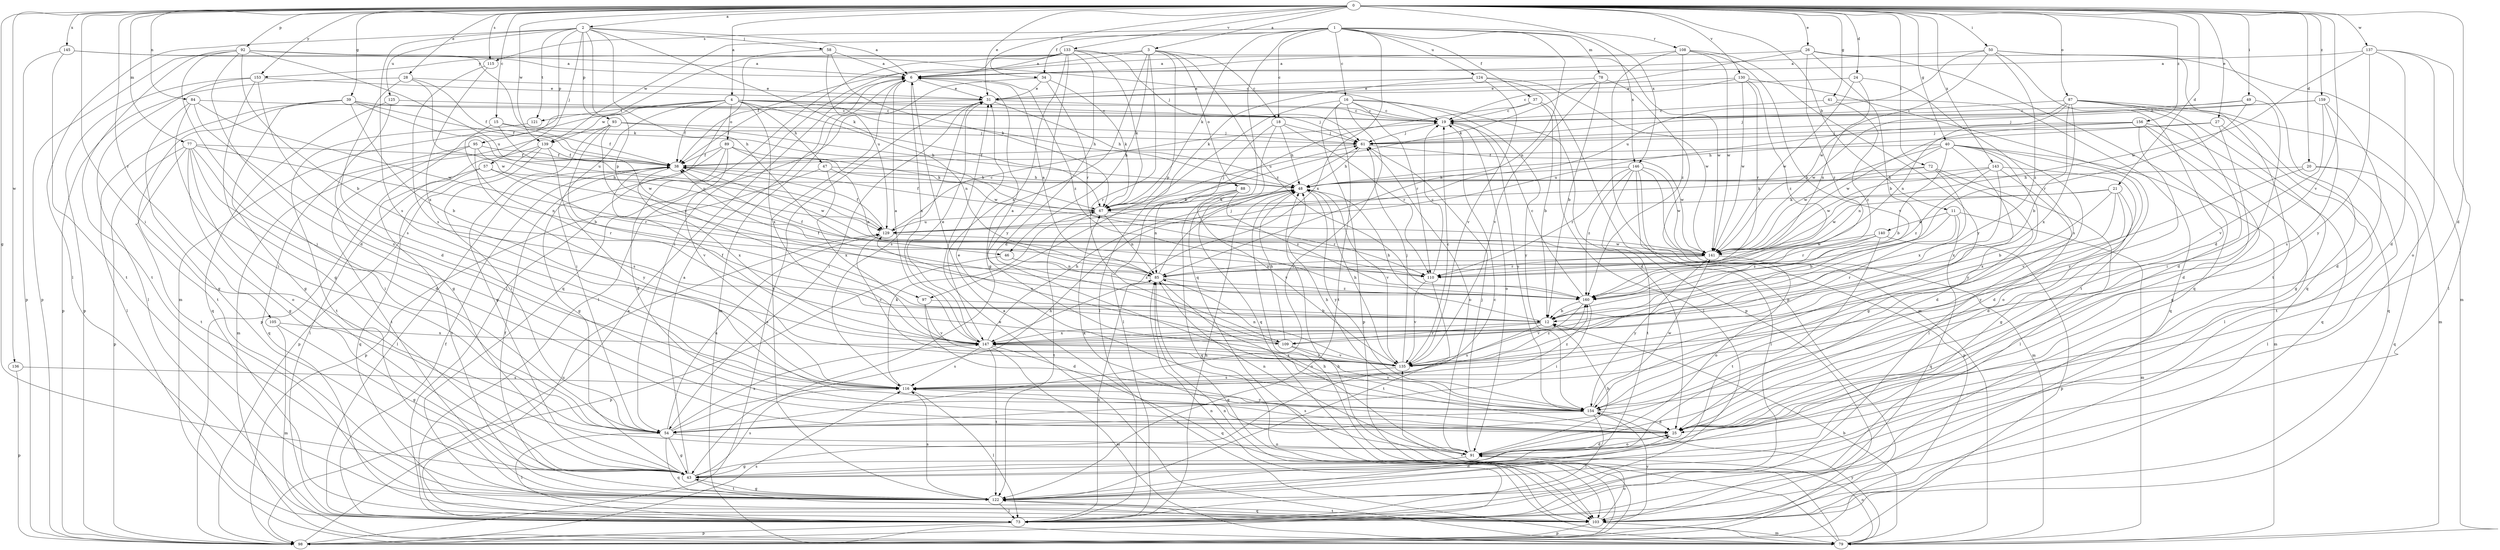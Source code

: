 strict digraph  {
0;
1;
2;
3;
4;
6;
11;
12;
15;
16;
18;
19;
20;
21;
24;
25;
26;
27;
28;
31;
34;
37;
38;
39;
40;
41;
43;
46;
47;
48;
49;
50;
54;
57;
58;
61;
67;
72;
73;
77;
78;
79;
84;
85;
87;
88;
89;
91;
92;
93;
95;
97;
98;
103;
105;
108;
109;
110;
115;
116;
121;
122;
124;
125;
129;
130;
133;
135;
136;
137;
139;
140;
141;
143;
145;
146;
147;
153;
154;
156;
159;
160;
0 -> 2  [label=a];
0 -> 3  [label=a];
0 -> 4  [label=a];
0 -> 11  [label=b];
0 -> 15  [label=c];
0 -> 20  [label=d];
0 -> 21  [label=d];
0 -> 24  [label=d];
0 -> 25  [label=d];
0 -> 26  [label=e];
0 -> 27  [label=e];
0 -> 28  [label=e];
0 -> 31  [label=e];
0 -> 34  [label=f];
0 -> 39  [label=g];
0 -> 40  [label=g];
0 -> 41  [label=g];
0 -> 43  [label=g];
0 -> 49  [label=i];
0 -> 50  [label=i];
0 -> 54  [label=i];
0 -> 72  [label=l];
0 -> 77  [label=m];
0 -> 84  [label=n];
0 -> 87  [label=o];
0 -> 92  [label=p];
0 -> 105  [label=r];
0 -> 115  [label=s];
0 -> 130  [label=v];
0 -> 133  [label=v];
0 -> 135  [label=v];
0 -> 136  [label=w];
0 -> 137  [label=w];
0 -> 139  [label=w];
0 -> 143  [label=x];
0 -> 145  [label=x];
0 -> 146  [label=x];
0 -> 153  [label=y];
0 -> 156  [label=z];
0 -> 159  [label=z];
1 -> 16  [label=c];
1 -> 18  [label=c];
1 -> 34  [label=f];
1 -> 37  [label=f];
1 -> 67  [label=k];
1 -> 78  [label=m];
1 -> 85  [label=n];
1 -> 103  [label=q];
1 -> 108  [label=r];
1 -> 115  [label=s];
1 -> 124  [label=u];
1 -> 139  [label=w];
1 -> 146  [label=x];
1 -> 147  [label=x];
2 -> 6  [label=a];
2 -> 46  [label=h];
2 -> 57  [label=j];
2 -> 58  [label=j];
2 -> 67  [label=k];
2 -> 73  [label=l];
2 -> 93  [label=p];
2 -> 95  [label=p];
2 -> 97  [label=p];
2 -> 116  [label=s];
2 -> 121  [label=t];
2 -> 125  [label=u];
3 -> 18  [label=c];
3 -> 38  [label=f];
3 -> 43  [label=g];
3 -> 46  [label=h];
3 -> 88  [label=o];
3 -> 97  [label=p];
3 -> 109  [label=r];
3 -> 153  [label=y];
3 -> 160  [label=z];
4 -> 19  [label=c];
4 -> 38  [label=f];
4 -> 47  [label=h];
4 -> 48  [label=h];
4 -> 54  [label=i];
4 -> 61  [label=j];
4 -> 85  [label=n];
4 -> 89  [label=o];
4 -> 98  [label=p];
4 -> 121  [label=t];
4 -> 139  [label=w];
4 -> 147  [label=x];
6 -> 31  [label=e];
6 -> 79  [label=m];
6 -> 122  [label=t];
6 -> 147  [label=x];
6 -> 160  [label=z];
11 -> 12  [label=b];
11 -> 79  [label=m];
11 -> 103  [label=q];
11 -> 109  [label=r];
11 -> 140  [label=w];
12 -> 48  [label=h];
12 -> 109  [label=r];
12 -> 116  [label=s];
12 -> 147  [label=x];
15 -> 38  [label=f];
15 -> 61  [label=j];
15 -> 109  [label=r];
15 -> 141  [label=w];
16 -> 19  [label=c];
16 -> 25  [label=d];
16 -> 54  [label=i];
16 -> 73  [label=l];
16 -> 98  [label=p];
16 -> 110  [label=r];
16 -> 122  [label=t];
16 -> 154  [label=y];
18 -> 48  [label=h];
18 -> 61  [label=j];
18 -> 73  [label=l];
18 -> 103  [label=q];
18 -> 110  [label=r];
19 -> 61  [label=j];
19 -> 91  [label=o];
19 -> 154  [label=y];
20 -> 48  [label=h];
20 -> 73  [label=l];
20 -> 103  [label=q];
20 -> 135  [label=v];
21 -> 12  [label=b];
21 -> 25  [label=d];
21 -> 67  [label=k];
21 -> 141  [label=w];
21 -> 147  [label=x];
21 -> 154  [label=y];
24 -> 31  [label=e];
24 -> 85  [label=n];
24 -> 116  [label=s];
24 -> 141  [label=w];
25 -> 91  [label=o];
25 -> 116  [label=s];
26 -> 6  [label=a];
26 -> 12  [label=b];
26 -> 67  [label=k];
26 -> 79  [label=m];
26 -> 103  [label=q];
26 -> 160  [label=z];
27 -> 25  [label=d];
27 -> 48  [label=h];
27 -> 61  [label=j];
27 -> 122  [label=t];
28 -> 31  [label=e];
28 -> 38  [label=f];
28 -> 98  [label=p];
28 -> 116  [label=s];
28 -> 141  [label=w];
31 -> 19  [label=c];
31 -> 38  [label=f];
31 -> 48  [label=h];
31 -> 54  [label=i];
31 -> 116  [label=s];
34 -> 31  [label=e];
34 -> 67  [label=k];
34 -> 73  [label=l];
34 -> 110  [label=r];
37 -> 12  [label=b];
37 -> 19  [label=c];
37 -> 73  [label=l];
37 -> 129  [label=u];
38 -> 48  [label=h];
38 -> 73  [label=l];
38 -> 141  [label=w];
38 -> 147  [label=x];
39 -> 12  [label=b];
39 -> 19  [label=c];
39 -> 38  [label=f];
39 -> 43  [label=g];
39 -> 73  [label=l];
39 -> 122  [label=t];
39 -> 129  [label=u];
40 -> 12  [label=b];
40 -> 38  [label=f];
40 -> 43  [label=g];
40 -> 73  [label=l];
40 -> 79  [label=m];
40 -> 85  [label=n];
40 -> 91  [label=o];
40 -> 141  [label=w];
40 -> 154  [label=y];
41 -> 19  [label=c];
41 -> 103  [label=q];
41 -> 160  [label=z];
43 -> 6  [label=a];
43 -> 19  [label=c];
43 -> 116  [label=s];
43 -> 122  [label=t];
46 -> 85  [label=n];
46 -> 98  [label=p];
46 -> 160  [label=z];
47 -> 48  [label=h];
47 -> 85  [label=n];
47 -> 98  [label=p];
47 -> 147  [label=x];
48 -> 67  [label=k];
48 -> 135  [label=v];
48 -> 154  [label=y];
49 -> 19  [label=c];
49 -> 54  [label=i];
49 -> 61  [label=j];
49 -> 110  [label=r];
50 -> 6  [label=a];
50 -> 25  [label=d];
50 -> 103  [label=q];
50 -> 122  [label=t];
50 -> 129  [label=u];
50 -> 141  [label=w];
50 -> 160  [label=z];
54 -> 43  [label=g];
54 -> 48  [label=h];
54 -> 73  [label=l];
54 -> 91  [label=o];
54 -> 103  [label=q];
54 -> 129  [label=u];
54 -> 147  [label=x];
57 -> 48  [label=h];
57 -> 103  [label=q];
57 -> 110  [label=r];
57 -> 122  [label=t];
58 -> 6  [label=a];
58 -> 67  [label=k];
58 -> 79  [label=m];
58 -> 129  [label=u];
61 -> 38  [label=f];
61 -> 48  [label=h];
61 -> 91  [label=o];
61 -> 141  [label=w];
67 -> 38  [label=f];
67 -> 61  [label=j];
67 -> 85  [label=n];
67 -> 110  [label=r];
67 -> 122  [label=t];
67 -> 129  [label=u];
72 -> 25  [label=d];
72 -> 48  [label=h];
72 -> 67  [label=k];
72 -> 73  [label=l];
72 -> 147  [label=x];
73 -> 38  [label=f];
73 -> 48  [label=h];
73 -> 85  [label=n];
73 -> 98  [label=p];
73 -> 129  [label=u];
77 -> 25  [label=d];
77 -> 38  [label=f];
77 -> 43  [label=g];
77 -> 54  [label=i];
77 -> 85  [label=n];
77 -> 91  [label=o];
77 -> 98  [label=p];
77 -> 122  [label=t];
78 -> 12  [label=b];
78 -> 31  [label=e];
78 -> 79  [label=m];
78 -> 135  [label=v];
79 -> 6  [label=a];
79 -> 12  [label=b];
79 -> 31  [label=e];
79 -> 48  [label=h];
79 -> 85  [label=n];
79 -> 91  [label=o];
79 -> 135  [label=v];
79 -> 154  [label=y];
84 -> 19  [label=c];
84 -> 43  [label=g];
84 -> 54  [label=i];
84 -> 116  [label=s];
84 -> 141  [label=w];
85 -> 6  [label=a];
85 -> 61  [label=j];
85 -> 91  [label=o];
85 -> 103  [label=q];
85 -> 160  [label=z];
87 -> 12  [label=b];
87 -> 19  [label=c];
87 -> 25  [label=d];
87 -> 43  [label=g];
87 -> 79  [label=m];
87 -> 85  [label=n];
87 -> 103  [label=q];
87 -> 141  [label=w];
87 -> 147  [label=x];
88 -> 67  [label=k];
88 -> 85  [label=n];
88 -> 103  [label=q];
88 -> 135  [label=v];
88 -> 160  [label=z];
89 -> 25  [label=d];
89 -> 38  [label=f];
89 -> 43  [label=g];
89 -> 67  [label=k];
89 -> 135  [label=v];
89 -> 141  [label=w];
91 -> 12  [label=b];
91 -> 25  [label=d];
91 -> 43  [label=g];
91 -> 61  [label=j];
91 -> 67  [label=k];
91 -> 85  [label=n];
92 -> 6  [label=a];
92 -> 12  [label=b];
92 -> 25  [label=d];
92 -> 54  [label=i];
92 -> 67  [label=k];
92 -> 98  [label=p];
92 -> 122  [label=t];
92 -> 129  [label=u];
93 -> 12  [label=b];
93 -> 43  [label=g];
93 -> 48  [label=h];
93 -> 61  [label=j];
93 -> 79  [label=m];
93 -> 160  [label=z];
95 -> 38  [label=f];
95 -> 103  [label=q];
95 -> 116  [label=s];
95 -> 122  [label=t];
95 -> 129  [label=u];
97 -> 12  [label=b];
97 -> 25  [label=d];
97 -> 135  [label=v];
98 -> 6  [label=a];
98 -> 31  [label=e];
98 -> 48  [label=h];
98 -> 85  [label=n];
98 -> 116  [label=s];
103 -> 79  [label=m];
103 -> 91  [label=o];
103 -> 98  [label=p];
103 -> 122  [label=t];
103 -> 154  [label=y];
105 -> 43  [label=g];
105 -> 79  [label=m];
105 -> 147  [label=x];
108 -> 6  [label=a];
108 -> 98  [label=p];
108 -> 135  [label=v];
108 -> 141  [label=w];
108 -> 154  [label=y];
108 -> 160  [label=z];
109 -> 6  [label=a];
109 -> 48  [label=h];
109 -> 129  [label=u];
109 -> 135  [label=v];
109 -> 154  [label=y];
110 -> 19  [label=c];
110 -> 38  [label=f];
110 -> 122  [label=t];
110 -> 135  [label=v];
115 -> 116  [label=s];
115 -> 147  [label=x];
116 -> 67  [label=k];
116 -> 73  [label=l];
116 -> 154  [label=y];
116 -> 160  [label=z];
121 -> 122  [label=t];
122 -> 25  [label=d];
122 -> 38  [label=f];
122 -> 43  [label=g];
122 -> 73  [label=l];
122 -> 103  [label=q];
122 -> 116  [label=s];
124 -> 31  [label=e];
124 -> 67  [label=k];
124 -> 98  [label=p];
124 -> 135  [label=v];
124 -> 141  [label=w];
125 -> 19  [label=c];
125 -> 43  [label=g];
125 -> 103  [label=q];
129 -> 19  [label=c];
129 -> 38  [label=f];
129 -> 135  [label=v];
129 -> 141  [label=w];
130 -> 19  [label=c];
130 -> 31  [label=e];
130 -> 110  [label=r];
130 -> 122  [label=t];
130 -> 141  [label=w];
130 -> 160  [label=z];
133 -> 6  [label=a];
133 -> 25  [label=d];
133 -> 54  [label=i];
133 -> 61  [label=j];
133 -> 67  [label=k];
133 -> 73  [label=l];
133 -> 103  [label=q];
133 -> 141  [label=w];
133 -> 147  [label=x];
133 -> 154  [label=y];
135 -> 19  [label=c];
135 -> 48  [label=h];
135 -> 61  [label=j];
135 -> 85  [label=n];
135 -> 116  [label=s];
135 -> 147  [label=x];
135 -> 160  [label=z];
136 -> 98  [label=p];
136 -> 116  [label=s];
137 -> 6  [label=a];
137 -> 25  [label=d];
137 -> 73  [label=l];
137 -> 91  [label=o];
137 -> 141  [label=w];
137 -> 154  [label=y];
139 -> 38  [label=f];
139 -> 54  [label=i];
139 -> 73  [label=l];
139 -> 98  [label=p];
139 -> 154  [label=y];
140 -> 98  [label=p];
140 -> 110  [label=r];
140 -> 122  [label=t];
140 -> 141  [label=w];
140 -> 160  [label=z];
141 -> 85  [label=n];
141 -> 91  [label=o];
141 -> 110  [label=r];
141 -> 154  [label=y];
143 -> 25  [label=d];
143 -> 43  [label=g];
143 -> 48  [label=h];
143 -> 141  [label=w];
143 -> 147  [label=x];
143 -> 160  [label=z];
145 -> 6  [label=a];
145 -> 19  [label=c];
145 -> 98  [label=p];
145 -> 122  [label=t];
146 -> 48  [label=h];
146 -> 73  [label=l];
146 -> 79  [label=m];
146 -> 98  [label=p];
146 -> 110  [label=r];
146 -> 122  [label=t];
146 -> 141  [label=w];
146 -> 160  [label=z];
147 -> 6  [label=a];
147 -> 31  [label=e];
147 -> 38  [label=f];
147 -> 48  [label=h];
147 -> 79  [label=m];
147 -> 103  [label=q];
147 -> 116  [label=s];
147 -> 122  [label=t];
147 -> 135  [label=v];
153 -> 25  [label=d];
153 -> 31  [label=e];
153 -> 43  [label=g];
153 -> 73  [label=l];
153 -> 98  [label=p];
154 -> 25  [label=d];
154 -> 31  [label=e];
154 -> 48  [label=h];
154 -> 54  [label=i];
154 -> 73  [label=l];
154 -> 141  [label=w];
156 -> 43  [label=g];
156 -> 61  [label=j];
156 -> 73  [label=l];
156 -> 103  [label=q];
156 -> 129  [label=u];
156 -> 141  [label=w];
156 -> 154  [label=y];
159 -> 19  [label=c];
159 -> 25  [label=d];
159 -> 61  [label=j];
159 -> 116  [label=s];
159 -> 135  [label=v];
160 -> 12  [label=b];
160 -> 19  [label=c];
160 -> 38  [label=f];
160 -> 54  [label=i];
160 -> 135  [label=v];
}
